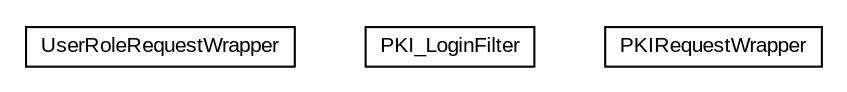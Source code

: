 #!/usr/local/bin/dot
#
# Class diagram 
# Generated by UMLGraph version R5_6-24-gf6e263 (http://www.umlgraph.org/)
#

digraph G {
	edge [fontname="arial",fontsize=10,labelfontname="arial",labelfontsize=10];
	node [fontname="arial",fontsize=10,shape=plaintext];
	nodesep=0.25;
	ranksep=0.5;
	// org.miloss.fgsms.auth.UserRoleRequestWrapper
	c73611 [label=<<table title="org.miloss.fgsms.auth.UserRoleRequestWrapper" border="0" cellborder="1" cellspacing="0" cellpadding="2" port="p" href="./UserRoleRequestWrapper.html">
		<tr><td><table border="0" cellspacing="0" cellpadding="1">
<tr><td align="center" balign="center"> UserRoleRequestWrapper </td></tr>
		</table></td></tr>
		</table>>, URL="./UserRoleRequestWrapper.html", fontname="arial", fontcolor="black", fontsize=10.0];
	// org.miloss.fgsms.auth.PKI_LoginFilter
	c73612 [label=<<table title="org.miloss.fgsms.auth.PKI_LoginFilter" border="0" cellborder="1" cellspacing="0" cellpadding="2" port="p" href="./PKI_LoginFilter.html">
		<tr><td><table border="0" cellspacing="0" cellpadding="1">
<tr><td align="center" balign="center"> PKI_LoginFilter </td></tr>
		</table></td></tr>
		</table>>, URL="./PKI_LoginFilter.html", fontname="arial", fontcolor="black", fontsize=10.0];
	// org.miloss.fgsms.auth.PKIRequestWrapper
	c73613 [label=<<table title="org.miloss.fgsms.auth.PKIRequestWrapper" border="0" cellborder="1" cellspacing="0" cellpadding="2" port="p" href="./PKIRequestWrapper.html">
		<tr><td><table border="0" cellspacing="0" cellpadding="1">
<tr><td align="center" balign="center"> PKIRequestWrapper </td></tr>
		</table></td></tr>
		</table>>, URL="./PKIRequestWrapper.html", fontname="arial", fontcolor="black", fontsize=10.0];
}

